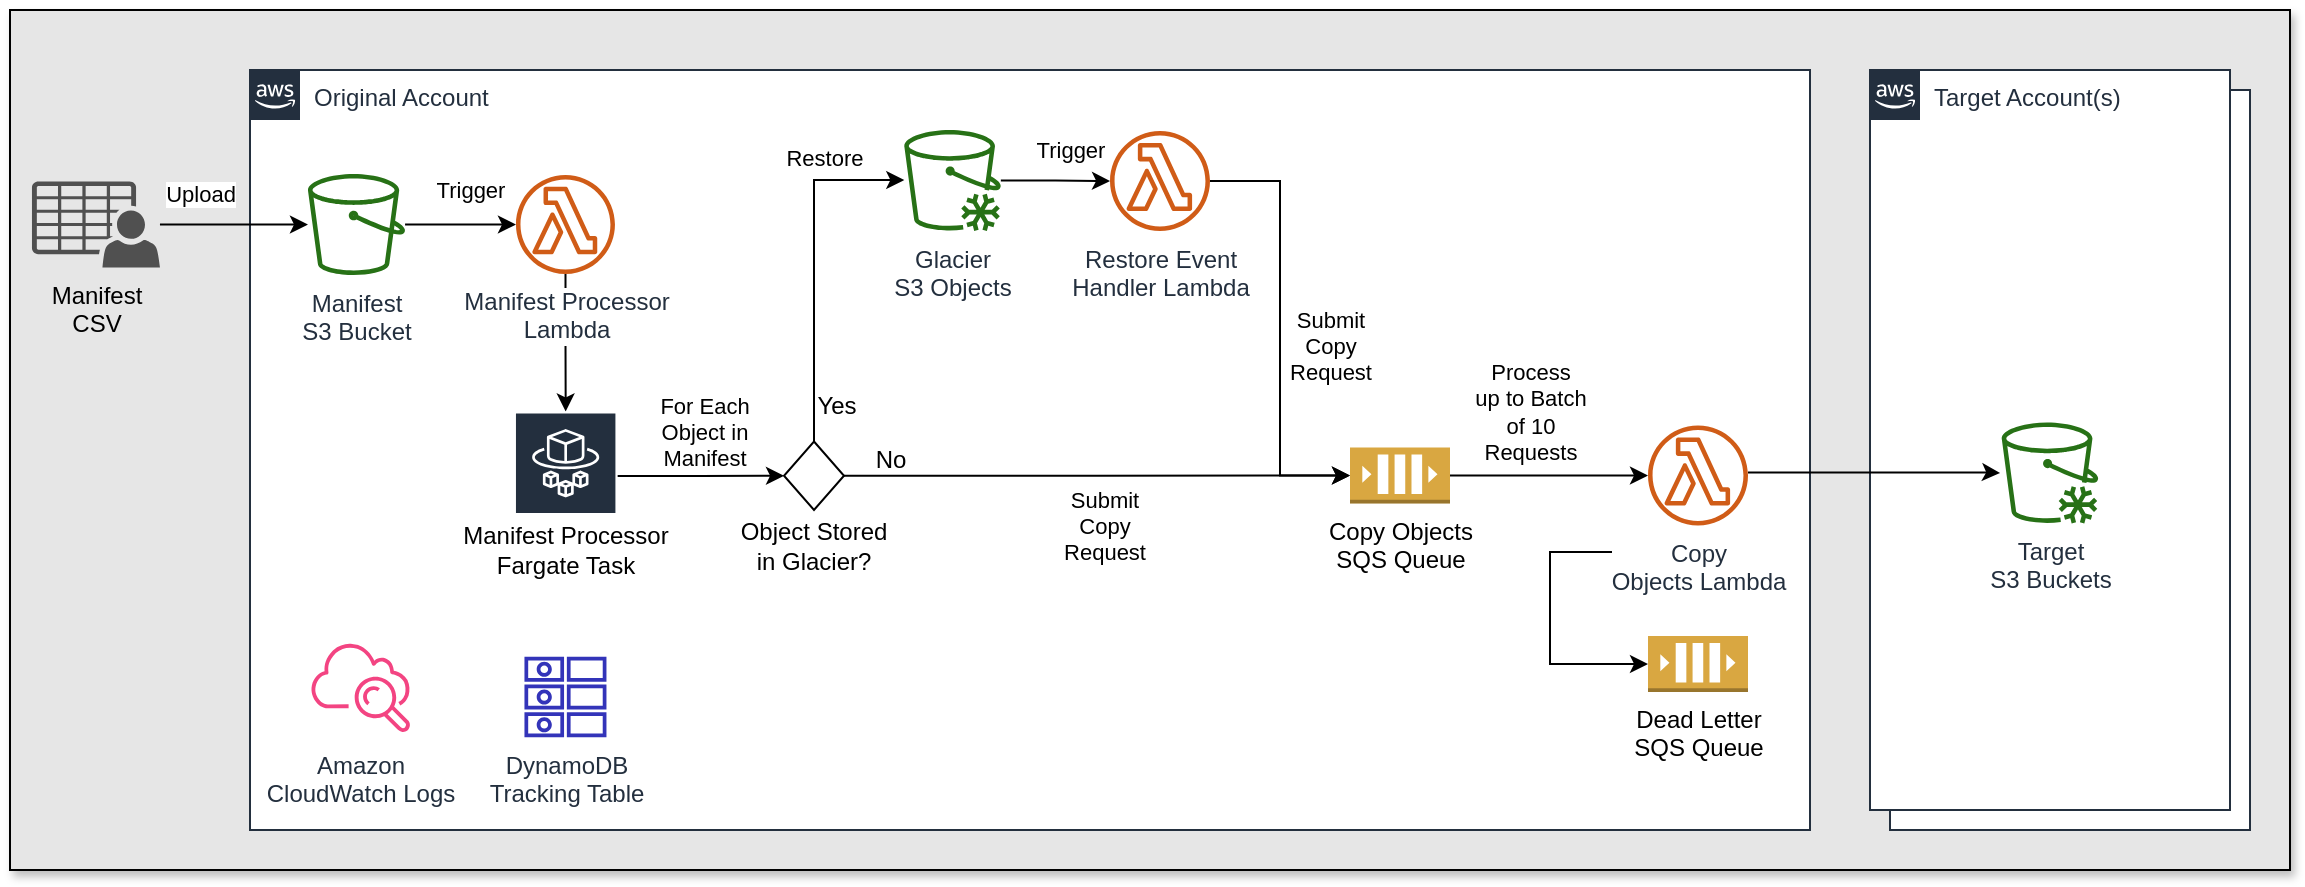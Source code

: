 <mxfile version="13.9.9" type="device"><diagram id="Ht1M8jgEwFfnCIfOTk4-" name="Page-1"><mxGraphModel dx="1346" dy="770" grid="1" gridSize="10" guides="1" tooltips="1" connect="1" arrows="1" fold="1" page="1" pageScale="1" pageWidth="1169" pageHeight="827" math="0" shadow="0"><root><mxCell id="0"/><mxCell id="1" parent="0"/><mxCell id="1f5Mk1KBG5Ps8intbpew-1" value="" style="rounded=0;whiteSpace=wrap;html=1;shadow=1;fillColor=#E6E6E6;" vertex="1" parent="1"><mxGeometry x="10" y="50" width="1140" height="430" as="geometry"/></mxCell><mxCell id="STGZlhjiwFxGQzGzlw-q-5" value="Target Account(s)" style="points=[[0,0],[0.25,0],[0.5,0],[0.75,0],[1,0],[1,0.25],[1,0.5],[1,0.75],[1,1],[0.75,1],[0.5,1],[0.25,1],[0,1],[0,0.75],[0,0.5],[0,0.25]];outlineConnect=0;gradientColor=none;html=1;whiteSpace=wrap;fontSize=12;fontStyle=0;shape=mxgraph.aws4.group;grIcon=mxgraph.aws4.group_aws_cloud_alt;strokeColor=#232F3E;fillColor=#FFFFFF;verticalAlign=top;align=left;spacingLeft=30;fontColor=#232F3E;dashed=0;" parent="1" vertex="1"><mxGeometry x="950" y="90" width="180" height="370" as="geometry"/></mxCell><mxCell id="STGZlhjiwFxGQzGzlw-q-3" value="Original Account" style="points=[[0,0],[0.25,0],[0.5,0],[0.75,0],[1,0],[1,0.25],[1,0.5],[1,0.75],[1,1],[0.75,1],[0.5,1],[0.25,1],[0,1],[0,0.75],[0,0.5],[0,0.25]];outlineConnect=0;gradientColor=none;html=1;whiteSpace=wrap;fontSize=12;fontStyle=0;shape=mxgraph.aws4.group;grIcon=mxgraph.aws4.group_aws_cloud_alt;strokeColor=#232F3E;fillColor=#FFFFFF;verticalAlign=top;align=left;spacingLeft=30;fontColor=#232F3E;dashed=0;" parent="1" vertex="1"><mxGeometry x="130" y="80" width="780" height="380" as="geometry"/></mxCell><mxCell id="STGZlhjiwFxGQzGzlw-q-4" value="Target Account(s)" style="points=[[0,0],[0.25,0],[0.5,0],[0.75,0],[1,0],[1,0.25],[1,0.5],[1,0.75],[1,1],[0.75,1],[0.5,1],[0.25,1],[0,1],[0,0.75],[0,0.5],[0,0.25]];outlineConnect=0;gradientColor=none;html=1;whiteSpace=wrap;fontSize=12;fontStyle=0;shape=mxgraph.aws4.group;grIcon=mxgraph.aws4.group_aws_cloud_alt;strokeColor=#232F3E;fillColor=#FFFFFF;verticalAlign=top;align=left;spacingLeft=30;fontColor=#232F3E;dashed=0;" parent="1" vertex="1"><mxGeometry x="940" y="80" width="180" height="370" as="geometry"/></mxCell><mxCell id="STGZlhjiwFxGQzGzlw-q-17" style="edgeStyle=orthogonalEdgeStyle;rounded=0;orthogonalLoop=1;jettySize=auto;html=1;exitX=0.5;exitY=0;exitDx=0;exitDy=0;" parent="1" source="STGZlhjiwFxGQzGzlw-q-33" target="STGZlhjiwFxGQzGzlw-q-1" edge="1"><mxGeometry relative="1" as="geometry"><Array as="points"><mxPoint x="412" y="135"/></Array></mxGeometry></mxCell><mxCell id="STGZlhjiwFxGQzGzlw-q-18" value="Restore" style="edgeLabel;html=1;align=center;verticalAlign=middle;resizable=0;points=[];" parent="STGZlhjiwFxGQzGzlw-q-17" vertex="1" connectable="0"><mxGeometry x="-0.191" y="-4" relative="1" as="geometry"><mxPoint x="1.0" y="-71" as="offset"/></mxGeometry></mxCell><mxCell id="STGZlhjiwFxGQzGzlw-q-31" style="edgeStyle=orthogonalEdgeStyle;rounded=0;orthogonalLoop=1;jettySize=auto;html=1;entryX=0;entryY=0.5;entryDx=0;entryDy=0;entryPerimeter=0;exitX=1;exitY=0.5;exitDx=0;exitDy=0;" parent="1" source="STGZlhjiwFxGQzGzlw-q-33" target="STGZlhjiwFxGQzGzlw-q-12" edge="1"><mxGeometry relative="1" as="geometry"><Array as="points"/></mxGeometry></mxCell><mxCell id="STGZlhjiwFxGQzGzlw-q-32" value="Submit&lt;br&gt;Copy&lt;br&gt;Request" style="edgeLabel;html=1;align=center;verticalAlign=middle;resizable=0;points=[];" parent="STGZlhjiwFxGQzGzlw-q-31" vertex="1" connectable="0"><mxGeometry x="0.456" y="-1" relative="1" as="geometry"><mxPoint x="-54.5" y="24" as="offset"/></mxGeometry></mxCell><mxCell id="STGZlhjiwFxGQzGzlw-q-39" style="edgeStyle=orthogonalEdgeStyle;rounded=0;orthogonalLoop=1;jettySize=auto;html=1;entryX=0;entryY=0.5;entryDx=0;entryDy=0;" parent="1" source="ExTRoP6X4OSDgYAA1-ZA-1" target="STGZlhjiwFxGQzGzlw-q-33" edge="1"><mxGeometry relative="1" as="geometry"/></mxCell><mxCell id="STGZlhjiwFxGQzGzlw-q-40" value="For Each&lt;br&gt;Object in&lt;br&gt;Manifest" style="edgeLabel;html=1;align=center;verticalAlign=middle;resizable=0;points=[];" parent="STGZlhjiwFxGQzGzlw-q-39" vertex="1" connectable="0"><mxGeometry x="0.294" y="-3" relative="1" as="geometry"><mxPoint x="-11.26" y="-24.76" as="offset"/></mxGeometry></mxCell><mxCell id="ExTRoP6X4OSDgYAA1-ZA-2" style="edgeStyle=orthogonalEdgeStyle;rounded=0;orthogonalLoop=1;jettySize=auto;html=1;" parent="1" source="UEzPUAAOIrF-is8g5C7q-115" target="ExTRoP6X4OSDgYAA1-ZA-1" edge="1"><mxGeometry relative="1" as="geometry"/></mxCell><mxCell id="UEzPUAAOIrF-is8g5C7q-115" value="Manifest Processor&lt;br&gt;Lambda" style="outlineConnect=0;fontColor=#232F3E;gradientColor=none;fillColor=#D05C17;strokeColor=none;dashed=0;verticalLabelPosition=bottom;verticalAlign=top;align=center;html=1;fontSize=12;fontStyle=0;aspect=fixed;pointerEvents=1;shape=mxgraph.aws4.lambda_function;labelBackgroundColor=#ffffff;" parent="1" vertex="1"><mxGeometry x="262.98" y="132.5" width="49.5" height="49.5" as="geometry"/></mxCell><mxCell id="STGZlhjiwFxGQzGzlw-q-21" value="Trigger" style="edgeStyle=orthogonalEdgeStyle;rounded=0;orthogonalLoop=1;jettySize=auto;html=1;" parent="1" source="STGZlhjiwFxGQzGzlw-q-1" target="STGZlhjiwFxGQzGzlw-q-20" edge="1"><mxGeometry x="0.269" y="16" relative="1" as="geometry"><mxPoint as="offset"/></mxGeometry></mxCell><mxCell id="STGZlhjiwFxGQzGzlw-q-1" value="Glacier&lt;br&gt;S3 Objects" style="outlineConnect=0;fontColor=#232F3E;gradientColor=none;fillColor=#277116;strokeColor=none;dashed=0;verticalLabelPosition=bottom;verticalAlign=top;align=center;html=1;fontSize=12;fontStyle=0;aspect=fixed;pointerEvents=1;shape=mxgraph.aws4.glacier;" parent="1" vertex="1"><mxGeometry x="457" y="110" width="48.56" height="50.5" as="geometry"/></mxCell><mxCell id="STGZlhjiwFxGQzGzlw-q-10" value="Trigger" style="edgeStyle=orthogonalEdgeStyle;rounded=0;orthogonalLoop=1;jettySize=auto;html=1;" parent="1" source="STGZlhjiwFxGQzGzlw-q-2" target="UEzPUAAOIrF-is8g5C7q-115" edge="1"><mxGeometry x="0.174" y="17" relative="1" as="geometry"><mxPoint as="offset"/></mxGeometry></mxCell><mxCell id="STGZlhjiwFxGQzGzlw-q-2" value="Manifest&lt;br&gt;S3 Bucket" style="outlineConnect=0;fontColor=#232F3E;gradientColor=none;fillColor=#277116;strokeColor=none;dashed=0;verticalLabelPosition=bottom;verticalAlign=top;align=center;html=1;fontSize=12;fontStyle=0;aspect=fixed;pointerEvents=1;shape=mxgraph.aws4.bucket;" parent="1" vertex="1"><mxGeometry x="158.98" y="132" width="48.56" height="50.5" as="geometry"/></mxCell><mxCell id="STGZlhjiwFxGQzGzlw-q-8" style="edgeStyle=orthogonalEdgeStyle;rounded=0;orthogonalLoop=1;jettySize=auto;html=1;" parent="1" source="STGZlhjiwFxGQzGzlw-q-7" target="STGZlhjiwFxGQzGzlw-q-2" edge="1"><mxGeometry relative="1" as="geometry"/></mxCell><mxCell id="STGZlhjiwFxGQzGzlw-q-11" value="Upload" style="edgeLabel;html=1;align=center;verticalAlign=middle;resizable=0;points=[];" parent="STGZlhjiwFxGQzGzlw-q-8" vertex="1" connectable="0"><mxGeometry x="-0.082" y="-1" relative="1" as="geometry"><mxPoint x="-14" y="-16.3" as="offset"/></mxGeometry></mxCell><mxCell id="STGZlhjiwFxGQzGzlw-q-7" value="Manifest&lt;br&gt;CSV" style="pointerEvents=1;shadow=0;dashed=0;html=1;strokeColor=none;fillColor=#505050;labelPosition=center;verticalLabelPosition=bottom;verticalAlign=top;outlineConnect=0;align=center;shape=mxgraph.office.users.csv_file;" parent="1" vertex="1"><mxGeometry x="20.98" y="135.75" width="64" height="43" as="geometry"/></mxCell><mxCell id="STGZlhjiwFxGQzGzlw-q-29" value="Process&lt;br&gt;up to Batch&lt;br&gt;of 10&lt;br&gt;Requests" style="edgeStyle=orthogonalEdgeStyle;rounded=0;orthogonalLoop=1;jettySize=auto;html=1;" parent="1" source="STGZlhjiwFxGQzGzlw-q-12" target="STGZlhjiwFxGQzGzlw-q-28" edge="1"><mxGeometry x="-0.192" y="32" relative="1" as="geometry"><mxPoint as="offset"/></mxGeometry></mxCell><mxCell id="STGZlhjiwFxGQzGzlw-q-12" value="Copy Objects&lt;br&gt;SQS Queue" style="outlineConnect=0;dashed=0;verticalLabelPosition=bottom;verticalAlign=top;align=center;html=1;shape=mxgraph.aws3.queue;fillColor=#D9A741;gradientColor=none;" parent="1" vertex="1"><mxGeometry x="680" y="268.75" width="50" height="28" as="geometry"/></mxCell><mxCell id="STGZlhjiwFxGQzGzlw-q-26" style="edgeStyle=orthogonalEdgeStyle;rounded=0;orthogonalLoop=1;jettySize=auto;html=1;entryX=0;entryY=0.5;entryDx=0;entryDy=0;entryPerimeter=0;" parent="1" source="STGZlhjiwFxGQzGzlw-q-20" target="STGZlhjiwFxGQzGzlw-q-12" edge="1"><mxGeometry relative="1" as="geometry"/></mxCell><mxCell id="STGZlhjiwFxGQzGzlw-q-30" value="Submit&lt;br&gt;Copy&lt;br&gt;Request" style="edgeLabel;html=1;align=center;verticalAlign=middle;resizable=0;points=[];" parent="STGZlhjiwFxGQzGzlw-q-26" vertex="1" connectable="0"><mxGeometry x="-0.215" y="3" relative="1" as="geometry"><mxPoint x="22" y="31.5" as="offset"/></mxGeometry></mxCell><mxCell id="STGZlhjiwFxGQzGzlw-q-20" value="Restore Event&lt;br&gt;Handler Lambda" style="outlineConnect=0;fontColor=#232F3E;gradientColor=none;fillColor=#D05C17;strokeColor=none;dashed=0;verticalLabelPosition=bottom;verticalAlign=top;align=center;html=1;fontSize=12;fontStyle=0;aspect=fixed;pointerEvents=1;shape=mxgraph.aws4.lambda_function;labelBackgroundColor=#ffffff;" parent="1" vertex="1"><mxGeometry x="560" y="110.5" width="50" height="50" as="geometry"/></mxCell><mxCell id="STGZlhjiwFxGQzGzlw-q-24" value="Target&lt;br&gt;S3 Buckets" style="outlineConnect=0;fontColor=#232F3E;gradientColor=none;fillColor=#277116;strokeColor=none;dashed=0;verticalLabelPosition=bottom;verticalAlign=top;align=center;html=1;fontSize=12;fontStyle=0;aspect=fixed;pointerEvents=1;shape=mxgraph.aws4.glacier;" parent="1" vertex="1"><mxGeometry x="1005.72" y="256.25" width="48.56" height="50.5" as="geometry"/></mxCell><mxCell id="STGZlhjiwFxGQzGzlw-q-41" style="edgeStyle=orthogonalEdgeStyle;rounded=0;orthogonalLoop=1;jettySize=auto;html=1;entryX=-0.017;entryY=0.5;entryDx=0;entryDy=0;entryPerimeter=0;" parent="1" source="STGZlhjiwFxGQzGzlw-q-28" target="STGZlhjiwFxGQzGzlw-q-24" edge="1"><mxGeometry relative="1" as="geometry"><Array as="points"><mxPoint x="1000" y="281.25"/><mxPoint x="1000" y="281.25"/></Array></mxGeometry></mxCell><mxCell id="STGZlhjiwFxGQzGzlw-q-43" style="edgeStyle=orthogonalEdgeStyle;rounded=0;orthogonalLoop=1;jettySize=auto;html=1;entryX=0;entryY=0.5;entryDx=0;entryDy=0;entryPerimeter=0;" parent="1" target="STGZlhjiwFxGQzGzlw-q-42" edge="1"><mxGeometry relative="1" as="geometry"><Array as="points"><mxPoint x="829" y="321"/><mxPoint x="780" y="321"/><mxPoint x="780" y="377"/></Array><mxPoint x="800" y="321" as="sourcePoint"/></mxGeometry></mxCell><mxCell id="STGZlhjiwFxGQzGzlw-q-28" value="Copy&lt;br&gt;Objects Lambda" style="outlineConnect=0;fontColor=#232F3E;gradientColor=none;fillColor=#D05C17;strokeColor=none;dashed=0;verticalLabelPosition=bottom;verticalAlign=top;align=center;html=1;fontSize=12;fontStyle=0;aspect=fixed;pointerEvents=1;shape=mxgraph.aws4.lambda_function;labelBackgroundColor=#ffffff;" parent="1" vertex="1"><mxGeometry x="829" y="257.75" width="50" height="50" as="geometry"/></mxCell><mxCell id="STGZlhjiwFxGQzGzlw-q-33" value="" style="rhombus;whiteSpace=wrap;html=1;fillColor=#FFFFFF;" parent="1" vertex="1"><mxGeometry x="397" y="265.75" width="30" height="34.25" as="geometry"/></mxCell><mxCell id="STGZlhjiwFxGQzGzlw-q-38" value="Object Stored&lt;br&gt;in Glacier?" style="text;html=1;strokeColor=none;fillColor=none;align=center;verticalAlign=middle;whiteSpace=wrap;rounded=0;" parent="1" vertex="1"><mxGeometry x="372" y="307.75" width="80" height="20" as="geometry"/></mxCell><mxCell id="STGZlhjiwFxGQzGzlw-q-42" value="Dead Letter&lt;br&gt;SQS Queue" style="outlineConnect=0;dashed=0;verticalLabelPosition=bottom;verticalAlign=top;align=center;html=1;shape=mxgraph.aws3.queue;fillColor=#D9A741;gradientColor=none;" parent="1" vertex="1"><mxGeometry x="829" y="363" width="50" height="28" as="geometry"/></mxCell><mxCell id="ExTRoP6X4OSDgYAA1-ZA-1" value="" style="outlineConnect=0;fontColor=#232F3E;gradientColor=none;strokeColor=#ffffff;fillColor=#232F3E;dashed=0;verticalLabelPosition=middle;verticalAlign=bottom;align=center;html=1;whiteSpace=wrap;fontSize=10;fontStyle=1;spacing=3;shape=mxgraph.aws4.productIcon;prIcon=mxgraph.aws4.fargate;" parent="1" vertex="1"><mxGeometry x="261.98" y="250.75" width="51.73" height="64.5" as="geometry"/></mxCell><mxCell id="ExTRoP6X4OSDgYAA1-ZA-3" value="Manifest Processor Fargate Task" style="text;html=1;strokeColor=none;fillColor=none;align=center;verticalAlign=middle;whiteSpace=wrap;rounded=0;" parent="1" vertex="1"><mxGeometry x="235.02" y="310" width="105.65" height="20" as="geometry"/></mxCell><mxCell id="ExTRoP6X4OSDgYAA1-ZA-4" value="DynamoDB&lt;br&gt;Tracking Table" style="outlineConnect=0;fontColor=#232F3E;gradientColor=none;fillColor=#3334B9;strokeColor=none;dashed=0;verticalLabelPosition=bottom;verticalAlign=top;align=center;html=1;fontSize=12;fontStyle=0;aspect=fixed;pointerEvents=1;shape=mxgraph.aws4.attributes;" parent="1" vertex="1"><mxGeometry x="267.23" y="373" width="41" height="41" as="geometry"/></mxCell><mxCell id="ExTRoP6X4OSDgYAA1-ZA-5" value="Yes" style="text;html=1;strokeColor=none;fillColor=none;align=center;verticalAlign=middle;whiteSpace=wrap;rounded=0;" parent="1" vertex="1"><mxGeometry x="390" y="237.75" width="67" height="20" as="geometry"/></mxCell><mxCell id="ExTRoP6X4OSDgYAA1-ZA-8" value="No" style="text;html=1;strokeColor=none;fillColor=none;align=center;verticalAlign=middle;whiteSpace=wrap;rounded=0;" parent="1" vertex="1"><mxGeometry x="417" y="265" width="67" height="20" as="geometry"/></mxCell><mxCell id="UEzPUAAOIrF-is8g5C7q-123" value="Amazon&lt;br&gt;CloudWatch Logs&lt;br&gt;" style="outlineConnect=0;fontColor=#232F3E;gradientColor=none;gradientDirection=north;fillColor=#F34482;strokeColor=none;dashed=0;verticalLabelPosition=bottom;verticalAlign=top;align=center;html=1;fontSize=12;fontStyle=0;aspect=fixed;shape=mxgraph.aws4.cloudwatch;labelBackgroundColor=#ffffff;" parent="1" vertex="1"><mxGeometry x="160" y="364" width="50" height="50" as="geometry"/></mxCell></root></mxGraphModel></diagram></mxfile>